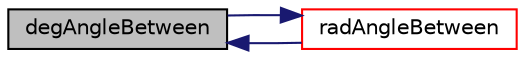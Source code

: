 digraph "degAngleBetween"
{
  bgcolor="transparent";
  edge [fontname="Helvetica",fontsize="10",labelfontname="Helvetica",labelfontsize="10"];
  node [fontname="Helvetica",fontsize="10",shape=record];
  rankdir="LR";
  Node1 [label="degAngleBetween",height=0.2,width=0.4,color="black", fillcolor="grey75", style="filled", fontcolor="black"];
  Node1 -> Node2 [dir="back",color="midnightblue",fontsize="10",style="solid",fontname="Helvetica"];
  Node2 [label="radAngleBetween",height=0.2,width=0.4,color="red",URL="$a10826.html#a40e012ba4fce0239b9220edeae4f9cb2",tooltip="Calculate angle between a and b in radians. "];
  Node2 -> Node1 [dir="back",color="midnightblue",fontsize="10",style="solid",fontname="Helvetica"];
}
